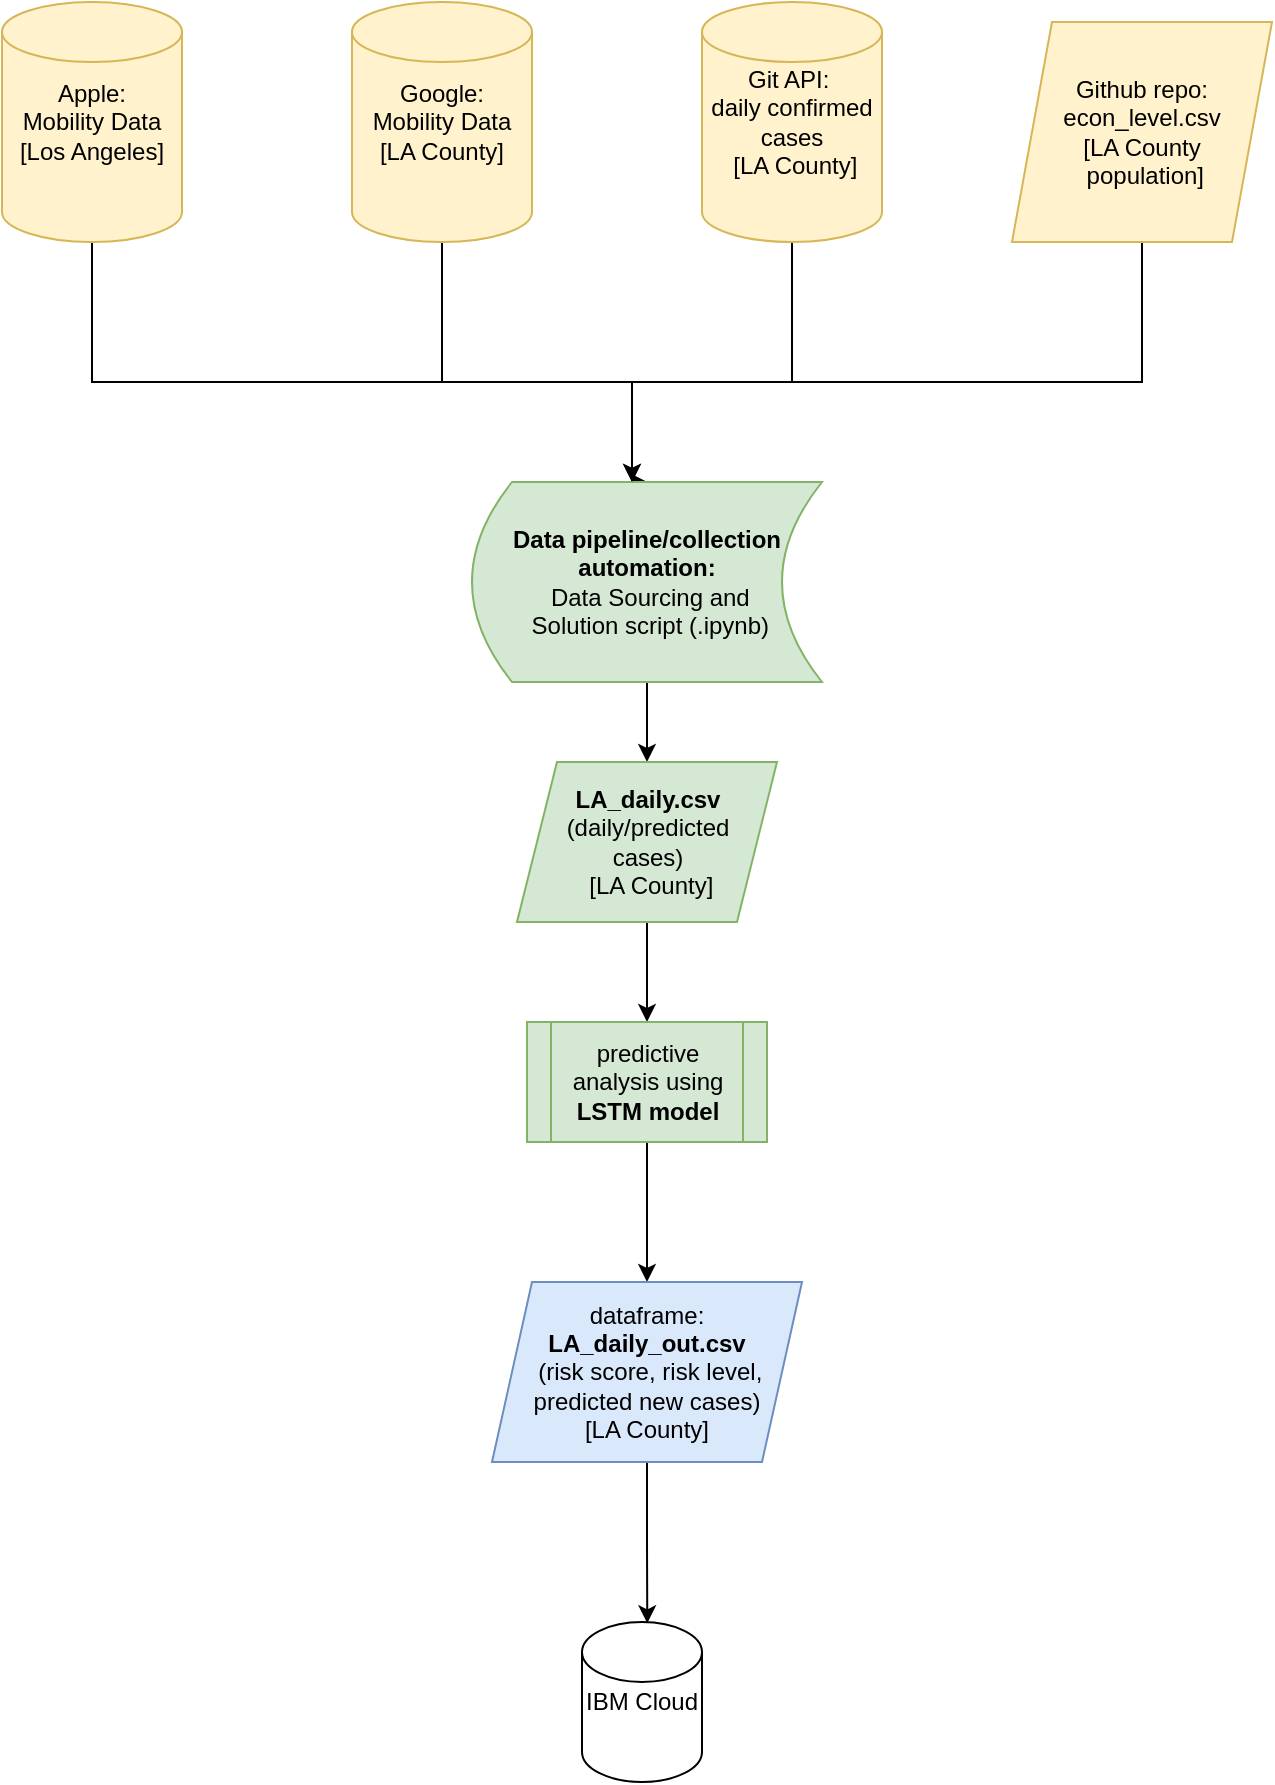 <mxfile version="13.5.4" type="device"><diagram id="EMMWCg8WO8nGpN-h3Lt4" name="Page-1"><mxGraphModel dx="977" dy="988" grid="1" gridSize="10" guides="1" tooltips="1" connect="1" arrows="1" fold="1" page="1" pageScale="1" pageWidth="850" pageHeight="1100" math="0" shadow="0"><root><mxCell id="0"/><mxCell id="1" parent="0"/><mxCell id="c5__5FzdPdkLztYr7EIl-20" style="edgeStyle=orthogonalEdgeStyle;rounded=0;orthogonalLoop=1;jettySize=auto;html=1;entryX=0.5;entryY=0;entryDx=0;entryDy=0;" parent="1" source="c5__5FzdPdkLztYr7EIl-1" target="c5__5FzdPdkLztYr7EIl-10" edge="1"><mxGeometry relative="1" as="geometry"><mxPoint x="505" y="270" as="targetPoint"/><Array as="points"><mxPoint x="505" y="290"/><mxPoint x="425" y="290"/></Array></mxGeometry></mxCell><mxCell id="c5__5FzdPdkLztYr7EIl-1" value="&lt;div&gt;&lt;span&gt;Git API:&amp;nbsp;&lt;/span&gt;&lt;/div&gt;&lt;div&gt;&lt;span&gt;daily confirmed cases&lt;/span&gt;&lt;/div&gt;&lt;div&gt;&lt;span&gt;&amp;nbsp;[LA County]&lt;/span&gt;&lt;/div&gt;" style="shape=cylinder2;whiteSpace=wrap;html=1;boundedLbl=1;backgroundOutline=1;size=15;align=center;fillColor=#fff2cc;strokeColor=#d6b656;" parent="1" vertex="1"><mxGeometry x="460" y="100" width="90" height="120" as="geometry"/></mxCell><mxCell id="c5__5FzdPdkLztYr7EIl-22" style="edgeStyle=orthogonalEdgeStyle;rounded=0;orthogonalLoop=1;jettySize=auto;html=1;" parent="1" source="c5__5FzdPdkLztYr7EIl-2" target="c5__5FzdPdkLztYr7EIl-10" edge="1"><mxGeometry relative="1" as="geometry"><mxPoint x="260" y="490" as="targetPoint"/><Array as="points"><mxPoint x="155" y="290"/><mxPoint x="425" y="290"/></Array></mxGeometry></mxCell><mxCell id="c5__5FzdPdkLztYr7EIl-2" value="Apple: &lt;br&gt;Mobility Data [Los Angeles]" style="shape=cylinder2;whiteSpace=wrap;html=1;boundedLbl=1;backgroundOutline=1;size=15;fillColor=#fff2cc;strokeColor=#d6b656;" parent="1" vertex="1"><mxGeometry x="110" y="100" width="90" height="120" as="geometry"/></mxCell><mxCell id="c5__5FzdPdkLztYr7EIl-21" style="edgeStyle=orthogonalEdgeStyle;rounded=0;orthogonalLoop=1;jettySize=auto;html=1;entryX=0.5;entryY=0;entryDx=0;entryDy=0;" parent="1" source="c5__5FzdPdkLztYr7EIl-3" target="c5__5FzdPdkLztYr7EIl-10" edge="1"><mxGeometry relative="1" as="geometry"><Array as="points"><mxPoint x="330" y="290"/><mxPoint x="425" y="290"/></Array></mxGeometry></mxCell><mxCell id="c5__5FzdPdkLztYr7EIl-3" value="Google:&lt;br&gt;Mobility Data [LA County]" style="shape=cylinder2;whiteSpace=wrap;html=1;boundedLbl=1;backgroundOutline=1;size=15;fillColor=#fff2cc;strokeColor=#d6b656;" parent="1" vertex="1"><mxGeometry x="285" y="100" width="90" height="120" as="geometry"/></mxCell><mxCell id="c5__5FzdPdkLztYr7EIl-25" style="edgeStyle=orthogonalEdgeStyle;rounded=0;orthogonalLoop=1;jettySize=auto;html=1;exitX=0.5;exitY=1;exitDx=0;exitDy=0;entryX=0.5;entryY=0;entryDx=0;entryDy=0;" parent="1" source="c5__5FzdPdkLztYr7EIl-10" target="c5__5FzdPdkLztYr7EIl-14" edge="1"><mxGeometry relative="1" as="geometry"/></mxCell><mxCell id="c5__5FzdPdkLztYr7EIl-10" value="&lt;span&gt;&lt;b&gt;Data pipeline/collection automation:&lt;/b&gt;&lt;br&gt;&amp;nbsp;Data Sourcing and&lt;br&gt;&amp;nbsp;Solution script (.ipynb)&lt;/span&gt;" style="shape=dataStorage;whiteSpace=wrap;html=1;fixedSize=1;fillColor=#d5e8d4;strokeColor=#82b366;" parent="1" vertex="1"><mxGeometry x="345" y="340" width="175" height="100" as="geometry"/></mxCell><mxCell id="U37NrsqLT72xhk-83zTh-1" style="edgeStyle=orthogonalEdgeStyle;rounded=0;orthogonalLoop=1;jettySize=auto;html=1;exitX=0.5;exitY=1;exitDx=0;exitDy=0;" edge="1" parent="1" source="c5__5FzdPdkLztYr7EIl-13" target="c5__5FzdPdkLztYr7EIl-10"><mxGeometry relative="1" as="geometry"><Array as="points"><mxPoint x="680" y="290"/><mxPoint x="425" y="290"/></Array></mxGeometry></mxCell><mxCell id="c5__5FzdPdkLztYr7EIl-13" value="Github repo: econ_level.csv &lt;br&gt;[LA County&lt;br&gt;&amp;nbsp;population]" style="shape=parallelogram;perimeter=parallelogramPerimeter;whiteSpace=wrap;html=1;fixedSize=1;fillColor=#fff2cc;strokeColor=#d6b656;" parent="1" vertex="1"><mxGeometry x="615" y="110" width="130" height="110" as="geometry"/></mxCell><mxCell id="U37NrsqLT72xhk-83zTh-7" style="edgeStyle=orthogonalEdgeStyle;rounded=0;orthogonalLoop=1;jettySize=auto;html=1;" edge="1" parent="1" source="c5__5FzdPdkLztYr7EIl-14" target="c5__5FzdPdkLztYr7EIl-16"><mxGeometry relative="1" as="geometry"/></mxCell><mxCell id="c5__5FzdPdkLztYr7EIl-14" value="&lt;b&gt;LA_daily.csv &lt;br&gt;&lt;/b&gt;(daily/predicted &lt;br&gt;cases)&lt;br&gt;&amp;nbsp;[LA County]" style="shape=parallelogram;perimeter=parallelogramPerimeter;whiteSpace=wrap;html=1;fixedSize=1;fillColor=#d5e8d4;strokeColor=#82b366;" parent="1" vertex="1"><mxGeometry x="367.5" y="480" width="130" height="80" as="geometry"/></mxCell><mxCell id="U37NrsqLT72xhk-83zTh-3" style="edgeStyle=orthogonalEdgeStyle;rounded=0;orthogonalLoop=1;jettySize=auto;html=1;exitX=0.5;exitY=1;exitDx=0;exitDy=0;entryX=0.5;entryY=0;entryDx=0;entryDy=0;" edge="1" parent="1" source="c5__5FzdPdkLztYr7EIl-16" target="c5__5FzdPdkLztYr7EIl-23"><mxGeometry relative="1" as="geometry"/></mxCell><mxCell id="c5__5FzdPdkLztYr7EIl-16" value="predictive analysis using &lt;b&gt;LSTM model&lt;/b&gt;" style="shape=process;whiteSpace=wrap;html=1;backgroundOutline=1;fillColor=#d5e8d4;strokeColor=#82b366;" parent="1" vertex="1"><mxGeometry x="372.5" y="610" width="120" height="60" as="geometry"/></mxCell><mxCell id="c5__5FzdPdkLztYr7EIl-27" style="edgeStyle=orthogonalEdgeStyle;rounded=0;orthogonalLoop=1;jettySize=auto;html=1;exitX=0.5;exitY=1;exitDx=0;exitDy=0;entryX=0.544;entryY=0.008;entryDx=0;entryDy=0;entryPerimeter=0;" parent="1" source="c5__5FzdPdkLztYr7EIl-23" target="c5__5FzdPdkLztYr7EIl-24" edge="1"><mxGeometry relative="1" as="geometry"><mxPoint x="537.667" y="690" as="targetPoint"/></mxGeometry></mxCell><mxCell id="c5__5FzdPdkLztYr7EIl-23" value="dataframe: &lt;br&gt;&lt;b&gt;LA_daily_out.csv&lt;br&gt;&lt;/b&gt;&amp;nbsp;(risk score, risk level, predicted new cases)&lt;br&gt;[LA County]" style="shape=parallelogram;perimeter=parallelogramPerimeter;whiteSpace=wrap;html=1;fixedSize=1;fillColor=#dae8fc;strokeColor=#6c8ebf;" parent="1" vertex="1"><mxGeometry x="355" y="740" width="155" height="90" as="geometry"/></mxCell><mxCell id="c5__5FzdPdkLztYr7EIl-24" value="IBM Cloud" style="shape=cylinder2;whiteSpace=wrap;html=1;boundedLbl=1;backgroundOutline=1;size=15;" parent="1" vertex="1"><mxGeometry x="400" y="910" width="60" height="80" as="geometry"/></mxCell></root></mxGraphModel></diagram></mxfile>
